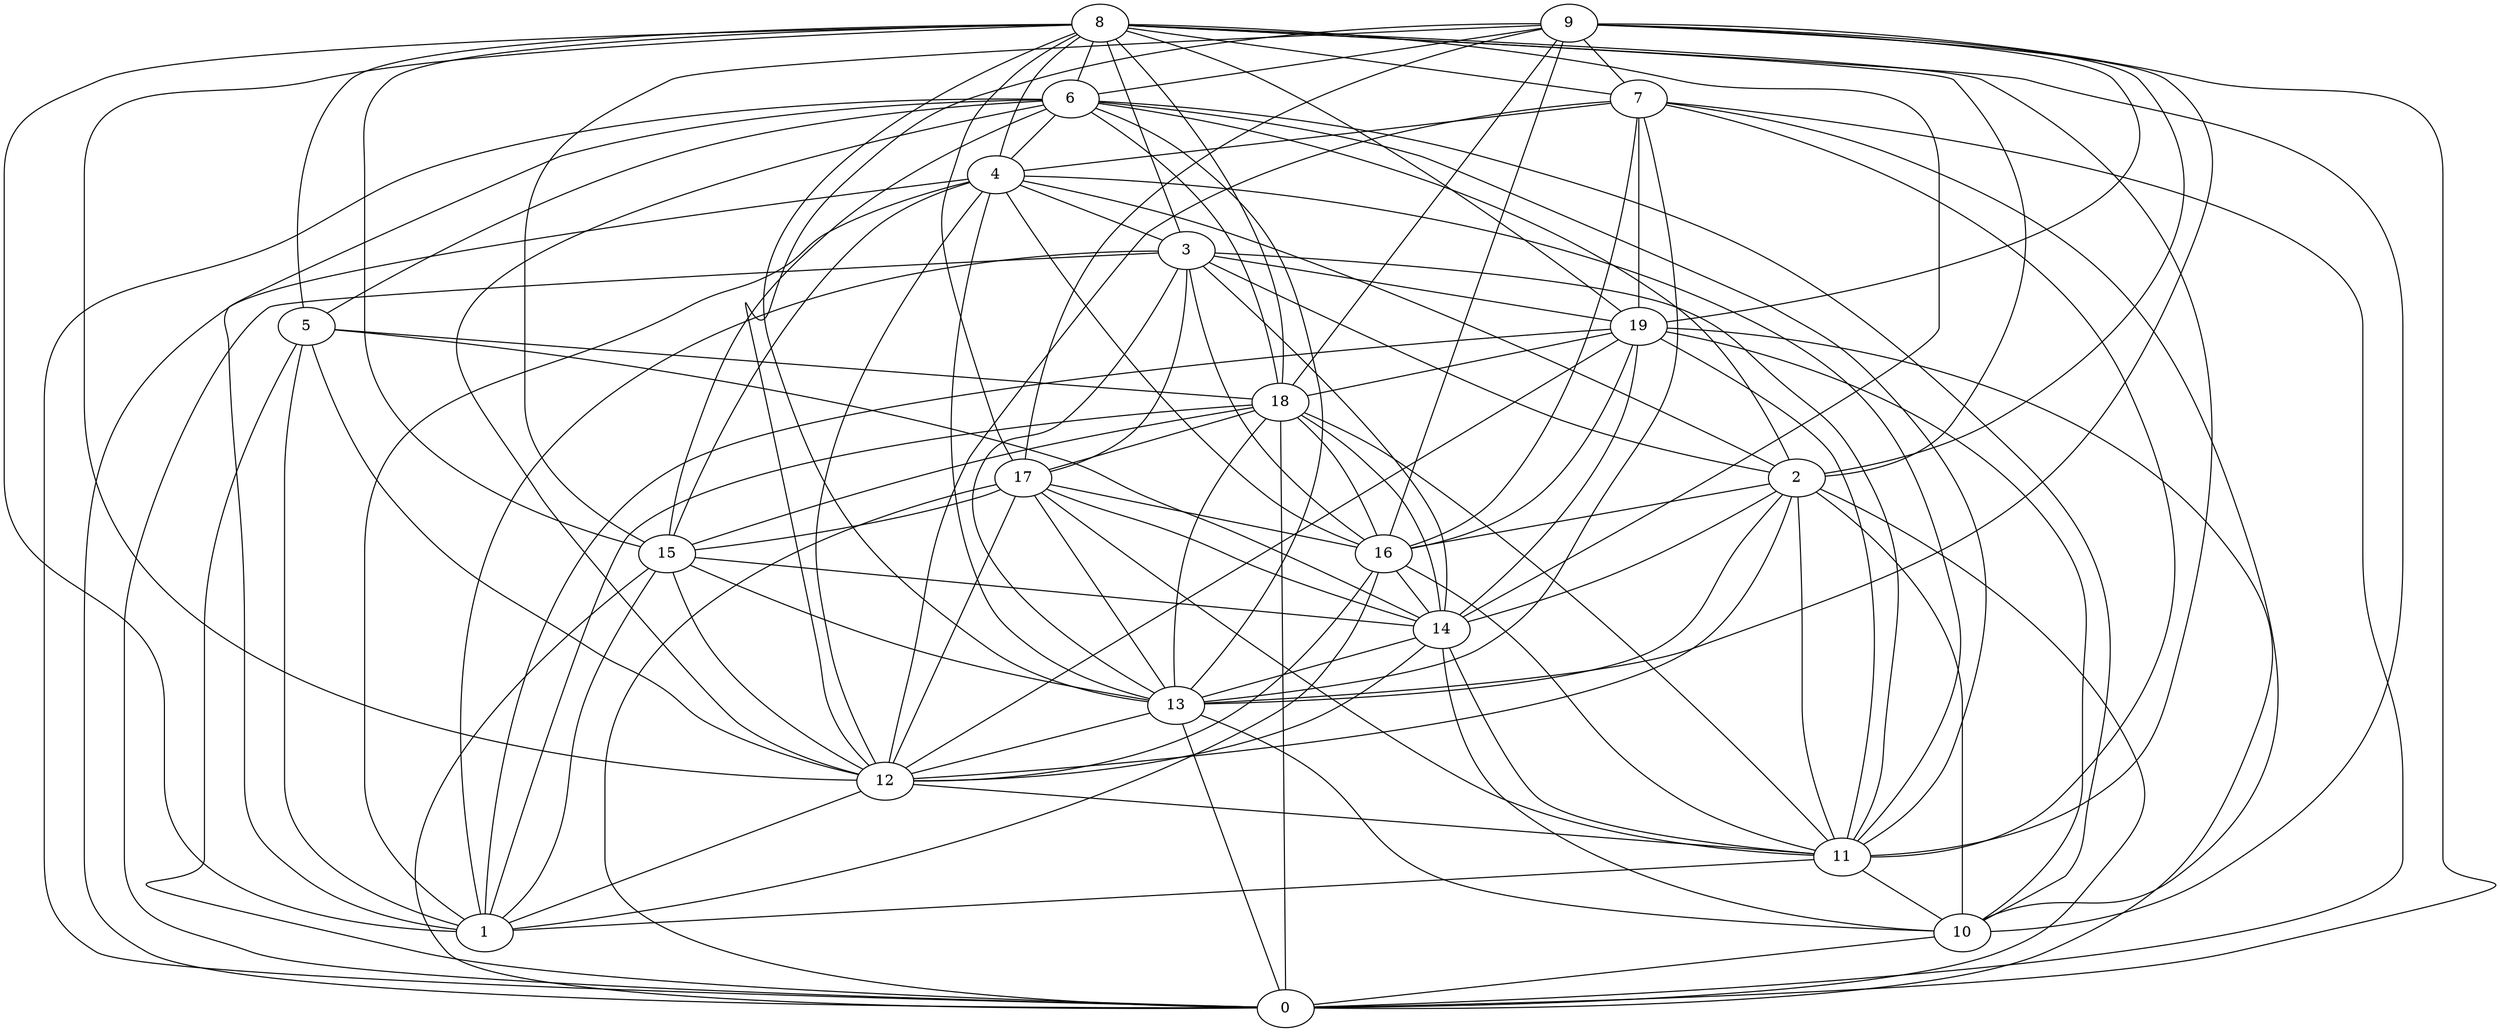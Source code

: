 digraph GG_graph {

subgraph G_graph {
edge [color = black]
"4" -> "3" [dir = none]
"4" -> "12" [dir = none]
"4" -> "16" [dir = none]
"5" -> "0" [dir = none]
"5" -> "1" [dir = none]
"5" -> "12" [dir = none]
"13" -> "12" [dir = none]
"13" -> "10" [dir = none]
"13" -> "0" [dir = none]
"9" -> "13" [dir = none]
"9" -> "17" [dir = none]
"9" -> "12" [dir = none]
"9" -> "15" [dir = none]
"9" -> "0" [dir = none]
"9" -> "16" [dir = none]
"9" -> "18" [dir = none]
"3" -> "1" [dir = none]
"3" -> "0" [dir = none]
"3" -> "11" [dir = none]
"3" -> "19" [dir = none]
"16" -> "11" [dir = none]
"16" -> "12" [dir = none]
"16" -> "14" [dir = none]
"8" -> "7" [dir = none]
"8" -> "6" [dir = none]
"8" -> "15" [dir = none]
"8" -> "10" [dir = none]
"8" -> "1" [dir = none]
"8" -> "3" [dir = none]
"8" -> "17" [dir = none]
"8" -> "4" [dir = none]
"18" -> "13" [dir = none]
"18" -> "16" [dir = none]
"18" -> "15" [dir = none]
"14" -> "10" [dir = none]
"14" -> "11" [dir = none]
"6" -> "12" [dir = none]
"6" -> "10" [dir = none]
"6" -> "15" [dir = none]
"6" -> "0" [dir = none]
"6" -> "1" [dir = none]
"19" -> "14" [dir = none]
"19" -> "0" [dir = none]
"19" -> "10" [dir = none]
"19" -> "1" [dir = none]
"2" -> "0" [dir = none]
"2" -> "13" [dir = none]
"2" -> "16" [dir = none]
"12" -> "11" [dir = none]
"12" -> "1" [dir = none]
"17" -> "13" [dir = none]
"7" -> "4" [dir = none]
"7" -> "19" [dir = none]
"7" -> "16" [dir = none]
"7" -> "10" [dir = none]
"7" -> "12" [dir = none]
"7" -> "13" [dir = none]
"6" -> "13" [dir = none]
"15" -> "14" [dir = none]
"11" -> "1" [dir = none]
"8" -> "18" [dir = none]
"3" -> "14" [dir = none]
"11" -> "10" [dir = none]
"3" -> "16" [dir = none]
"9" -> "19" [dir = none]
"5" -> "18" [dir = none]
"18" -> "14" [dir = none]
"14" -> "12" [dir = none]
"19" -> "11" [dir = none]
"4" -> "15" [dir = none]
"17" -> "16" [dir = none]
"17" -> "11" [dir = none]
"8" -> "5" [dir = none]
"9" -> "2" [dir = none]
"3" -> "13" [dir = none]
"16" -> "1" [dir = none]
"3" -> "2" [dir = none]
"15" -> "1" [dir = none]
"8" -> "19" [dir = none]
"6" -> "11" [dir = none]
"4" -> "11" [dir = none]
"8" -> "13" [dir = none]
"8" -> "11" [dir = none]
"19" -> "18" [dir = none]
"2" -> "11" [dir = none]
"18" -> "1" [dir = none]
"6" -> "5" [dir = none]
"17" -> "14" [dir = none]
"6" -> "4" [dir = none]
"8" -> "2" [dir = none]
"19" -> "12" [dir = none]
"2" -> "12" [dir = none]
"4" -> "2" [dir = none]
"6" -> "18" [dir = none]
"4" -> "0" [dir = none]
"17" -> "15" [dir = none]
"5" -> "14" [dir = none]
"17" -> "0" [dir = none]
"6" -> "2" [dir = none]
"9" -> "6" [dir = none]
"4" -> "13" [dir = none]
"3" -> "17" [dir = none]
"19" -> "16" [dir = none]
"2" -> "10" [dir = none]
"10" -> "0" [dir = none]
"8" -> "12" [dir = none]
"7" -> "0" [dir = none]
"4" -> "1" [dir = none]
"9" -> "7" [dir = none]
"15" -> "0" [dir = none]
"15" -> "12" [dir = none]
"15" -> "13" [dir = none]
"17" -> "12" [dir = none]
"2" -> "14" [dir = none]
"8" -> "14" [dir = none]
"14" -> "13" [dir = none]
"18" -> "0" [dir = none]
"7" -> "11" [dir = none]
"18" -> "17" [dir = none]
"18" -> "11" [dir = none]
}

}
